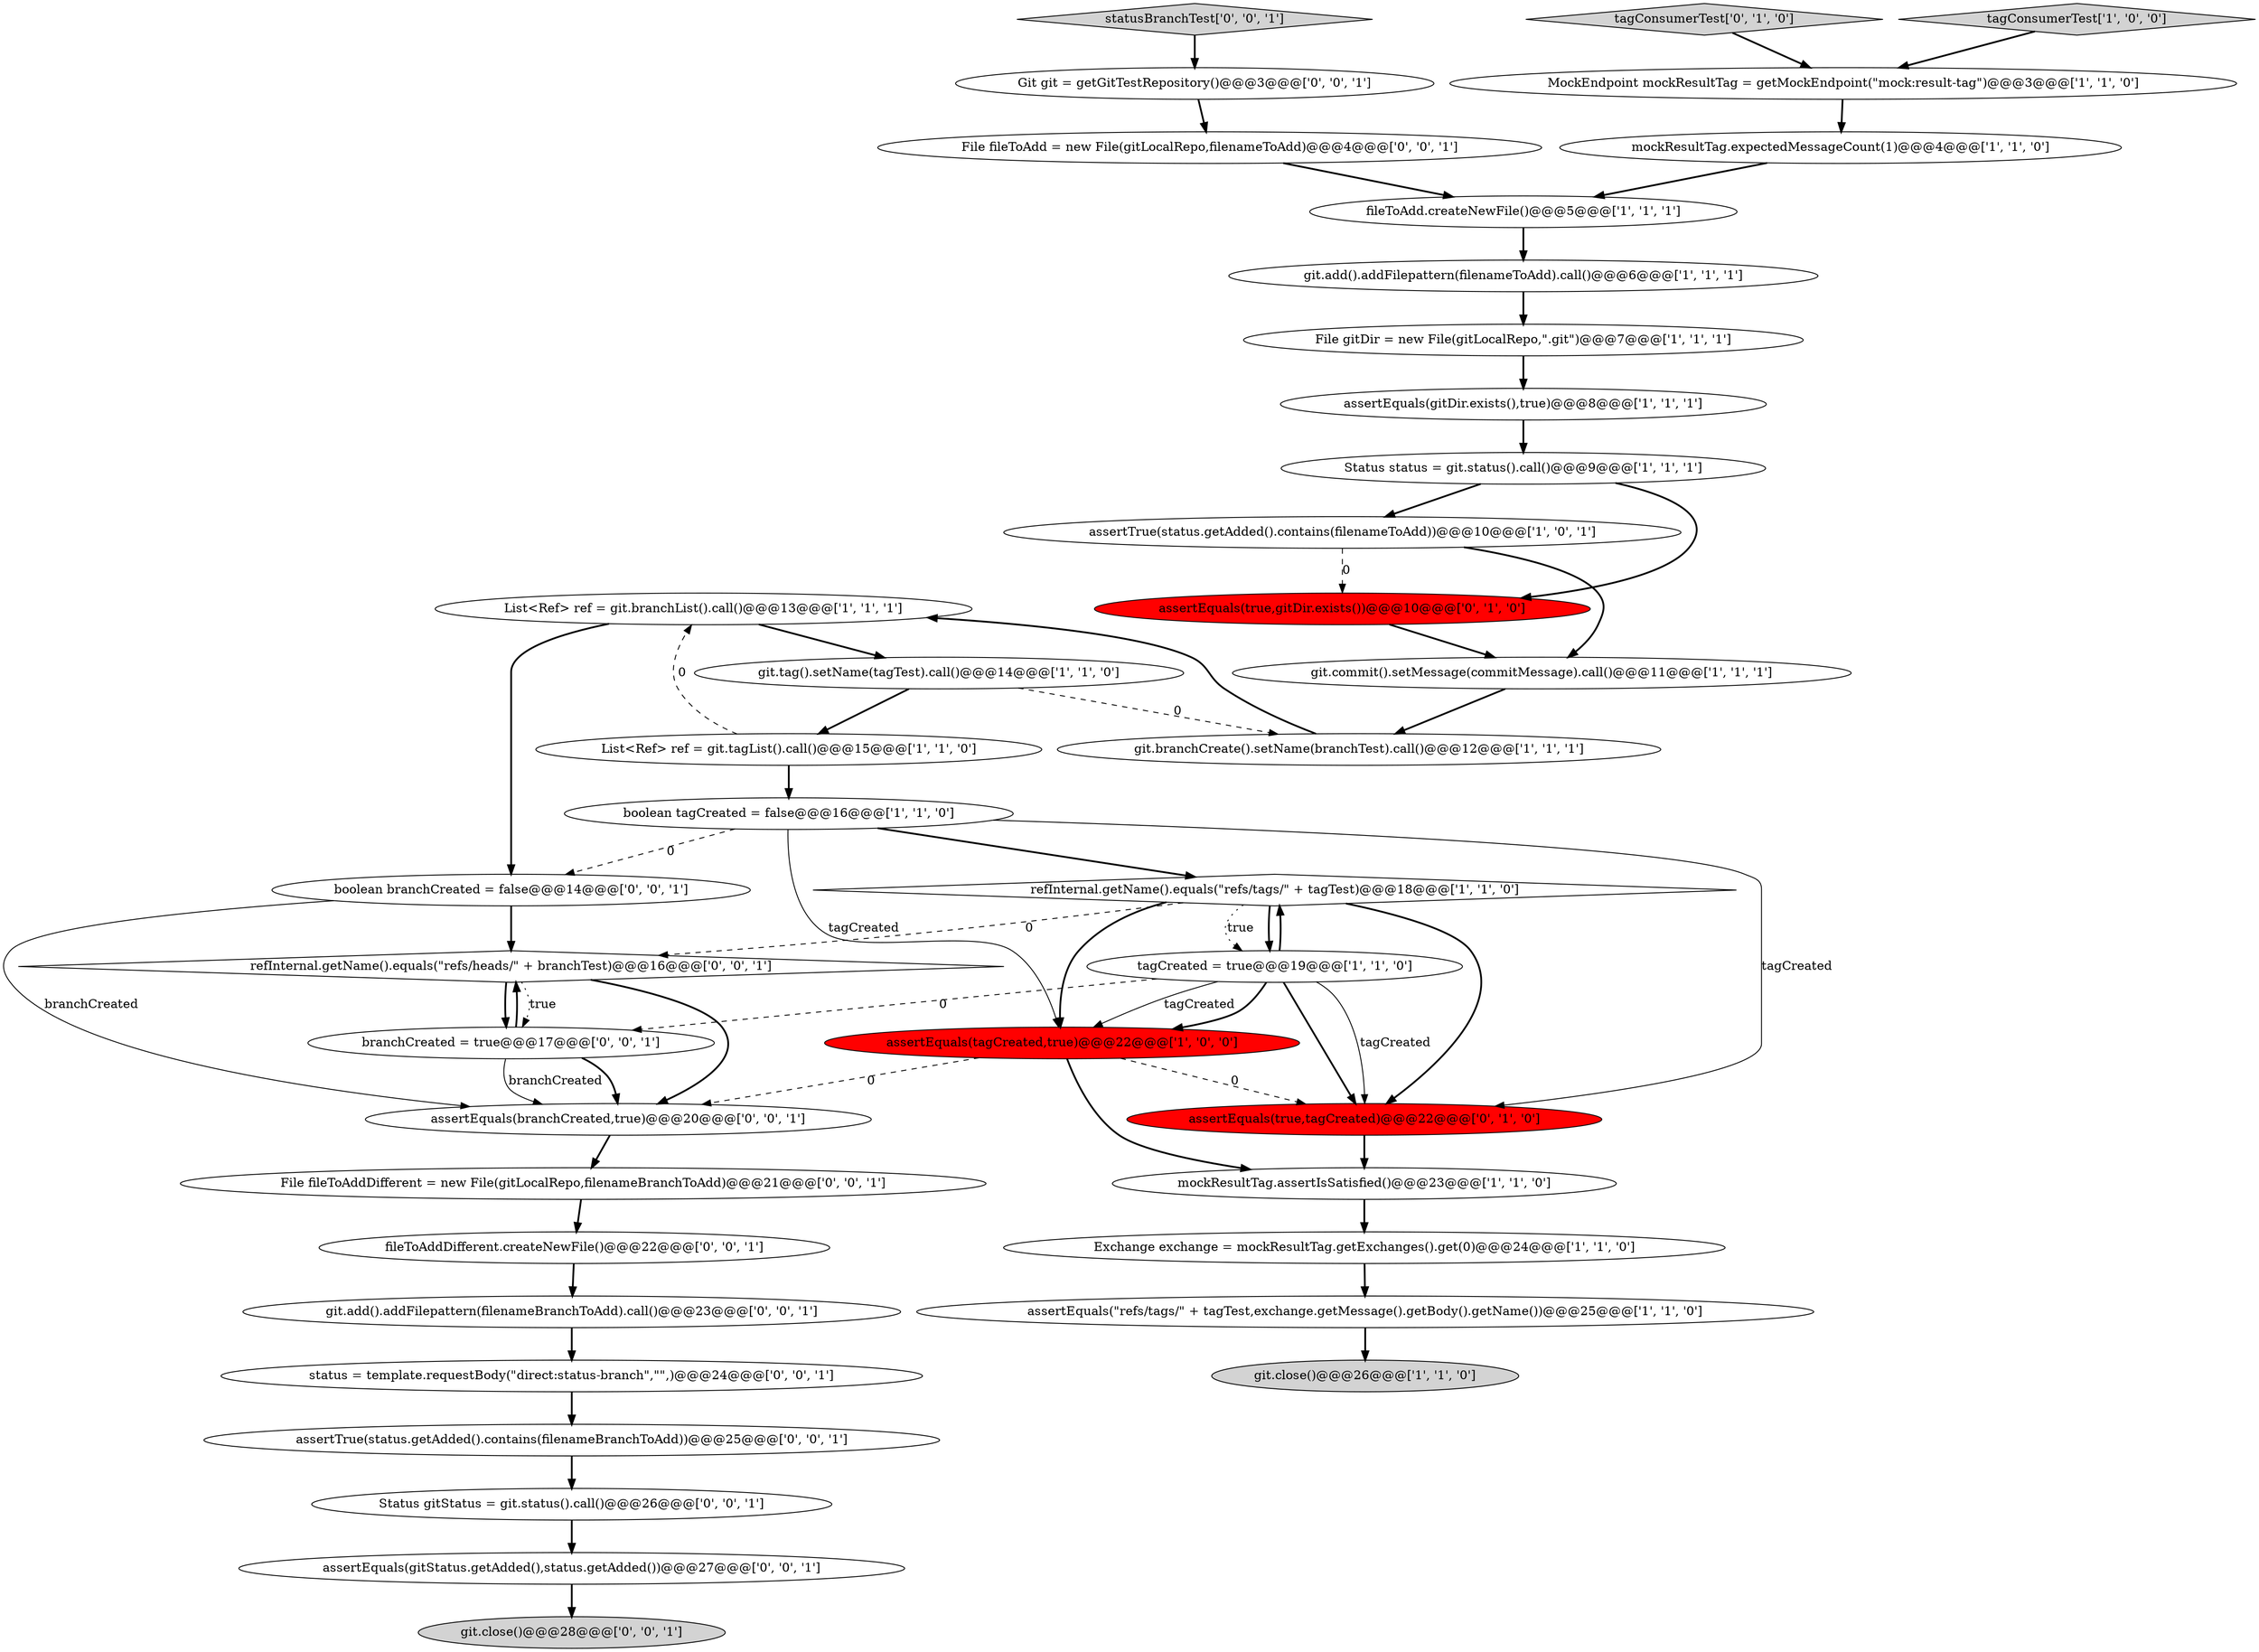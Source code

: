 digraph {
28 [style = filled, label = "Status gitStatus = git.status().call()@@@26@@@['0', '0', '1']", fillcolor = white, shape = ellipse image = "AAA0AAABBB3BBB"];
39 [style = filled, label = "assertEquals(branchCreated,true)@@@20@@@['0', '0', '1']", fillcolor = white, shape = ellipse image = "AAA0AAABBB3BBB"];
4 [style = filled, label = "git.branchCreate().setName(branchTest).call()@@@12@@@['1', '1', '1']", fillcolor = white, shape = ellipse image = "AAA0AAABBB1BBB"];
2 [style = filled, label = "boolean tagCreated = false@@@16@@@['1', '1', '0']", fillcolor = white, shape = ellipse image = "AAA0AAABBB1BBB"];
19 [style = filled, label = "tagCreated = true@@@19@@@['1', '1', '0']", fillcolor = white, shape = ellipse image = "AAA0AAABBB1BBB"];
10 [style = filled, label = "git.add().addFilepattern(filenameToAdd).call()@@@6@@@['1', '1', '1']", fillcolor = white, shape = ellipse image = "AAA0AAABBB1BBB"];
0 [style = filled, label = "assertEquals(tagCreated,true)@@@22@@@['1', '0', '0']", fillcolor = red, shape = ellipse image = "AAA1AAABBB1BBB"];
37 [style = filled, label = "fileToAddDifferent.createNewFile()@@@22@@@['0', '0', '1']", fillcolor = white, shape = ellipse image = "AAA0AAABBB3BBB"];
26 [style = filled, label = "refInternal.getName().equals(\"refs/heads/\" + branchTest)@@@16@@@['0', '0', '1']", fillcolor = white, shape = diamond image = "AAA0AAABBB3BBB"];
34 [style = filled, label = "git.close()@@@28@@@['0', '0', '1']", fillcolor = lightgray, shape = ellipse image = "AAA0AAABBB3BBB"];
8 [style = filled, label = "File gitDir = new File(gitLocalRepo,\".git\")@@@7@@@['1', '1', '1']", fillcolor = white, shape = ellipse image = "AAA0AAABBB1BBB"];
38 [style = filled, label = "Git git = getGitTestRepository()@@@3@@@['0', '0', '1']", fillcolor = white, shape = ellipse image = "AAA0AAABBB3BBB"];
27 [style = filled, label = "assertEquals(gitStatus.getAdded(),status.getAdded())@@@27@@@['0', '0', '1']", fillcolor = white, shape = ellipse image = "AAA0AAABBB3BBB"];
35 [style = filled, label = "git.add().addFilepattern(filenameBranchToAdd).call()@@@23@@@['0', '0', '1']", fillcolor = white, shape = ellipse image = "AAA0AAABBB3BBB"];
25 [style = filled, label = "File fileToAdd = new File(gitLocalRepo,filenameToAdd)@@@4@@@['0', '0', '1']", fillcolor = white, shape = ellipse image = "AAA0AAABBB3BBB"];
16 [style = filled, label = "MockEndpoint mockResultTag = getMockEndpoint(\"mock:result-tag\")@@@3@@@['1', '1', '0']", fillcolor = white, shape = ellipse image = "AAA0AAABBB1BBB"];
17 [style = filled, label = "List<Ref> ref = git.branchList().call()@@@13@@@['1', '1', '1']", fillcolor = white, shape = ellipse image = "AAA0AAABBB1BBB"];
13 [style = filled, label = "assertEquals(gitDir.exists(),true)@@@8@@@['1', '1', '1']", fillcolor = white, shape = ellipse image = "AAA0AAABBB1BBB"];
11 [style = filled, label = "List<Ref> ref = git.tagList().call()@@@15@@@['1', '1', '0']", fillcolor = white, shape = ellipse image = "AAA0AAABBB1BBB"];
29 [style = filled, label = "statusBranchTest['0', '0', '1']", fillcolor = lightgray, shape = diamond image = "AAA0AAABBB3BBB"];
1 [style = filled, label = "assertEquals(\"refs/tags/\" + tagTest,exchange.getMessage().getBody().getName())@@@25@@@['1', '1', '0']", fillcolor = white, shape = ellipse image = "AAA0AAABBB1BBB"];
14 [style = filled, label = "mockResultTag.expectedMessageCount(1)@@@4@@@['1', '1', '0']", fillcolor = white, shape = ellipse image = "AAA0AAABBB1BBB"];
21 [style = filled, label = "tagConsumerTest['1', '0', '0']", fillcolor = lightgray, shape = diamond image = "AAA0AAABBB1BBB"];
20 [style = filled, label = "git.close()@@@26@@@['1', '1', '0']", fillcolor = lightgray, shape = ellipse image = "AAA0AAABBB1BBB"];
6 [style = filled, label = "mockResultTag.assertIsSatisfied()@@@23@@@['1', '1', '0']", fillcolor = white, shape = ellipse image = "AAA0AAABBB1BBB"];
18 [style = filled, label = "Status status = git.status().call()@@@9@@@['1', '1', '1']", fillcolor = white, shape = ellipse image = "AAA0AAABBB1BBB"];
3 [style = filled, label = "git.commit().setMessage(commitMessage).call()@@@11@@@['1', '1', '1']", fillcolor = white, shape = ellipse image = "AAA0AAABBB1BBB"];
30 [style = filled, label = "status = template.requestBody(\"direct:status-branch\",\"\",)@@@24@@@['0', '0', '1']", fillcolor = white, shape = ellipse image = "AAA0AAABBB3BBB"];
31 [style = filled, label = "File fileToAddDifferent = new File(gitLocalRepo,filenameBranchToAdd)@@@21@@@['0', '0', '1']", fillcolor = white, shape = ellipse image = "AAA0AAABBB3BBB"];
32 [style = filled, label = "assertTrue(status.getAdded().contains(filenameBranchToAdd))@@@25@@@['0', '0', '1']", fillcolor = white, shape = ellipse image = "AAA0AAABBB3BBB"];
7 [style = filled, label = "Exchange exchange = mockResultTag.getExchanges().get(0)@@@24@@@['1', '1', '0']", fillcolor = white, shape = ellipse image = "AAA0AAABBB1BBB"];
33 [style = filled, label = "branchCreated = true@@@17@@@['0', '0', '1']", fillcolor = white, shape = ellipse image = "AAA0AAABBB3BBB"];
36 [style = filled, label = "boolean branchCreated = false@@@14@@@['0', '0', '1']", fillcolor = white, shape = ellipse image = "AAA0AAABBB3BBB"];
12 [style = filled, label = "assertTrue(status.getAdded().contains(filenameToAdd))@@@10@@@['1', '0', '1']", fillcolor = white, shape = ellipse image = "AAA0AAABBB1BBB"];
22 [style = filled, label = "assertEquals(true,gitDir.exists())@@@10@@@['0', '1', '0']", fillcolor = red, shape = ellipse image = "AAA1AAABBB2BBB"];
23 [style = filled, label = "tagConsumerTest['0', '1', '0']", fillcolor = lightgray, shape = diamond image = "AAA0AAABBB2BBB"];
9 [style = filled, label = "fileToAdd.createNewFile()@@@5@@@['1', '1', '1']", fillcolor = white, shape = ellipse image = "AAA0AAABBB1BBB"];
5 [style = filled, label = "refInternal.getName().equals(\"refs/tags/\" + tagTest)@@@18@@@['1', '1', '0']", fillcolor = white, shape = diamond image = "AAA0AAABBB1BBB"];
24 [style = filled, label = "assertEquals(true,tagCreated)@@@22@@@['0', '1', '0']", fillcolor = red, shape = ellipse image = "AAA1AAABBB2BBB"];
15 [style = filled, label = "git.tag().setName(tagTest).call()@@@14@@@['1', '1', '0']", fillcolor = white, shape = ellipse image = "AAA0AAABBB1BBB"];
31->37 [style = bold, label=""];
23->16 [style = bold, label=""];
7->1 [style = bold, label=""];
26->33 [style = dotted, label="true"];
4->17 [style = bold, label=""];
0->6 [style = bold, label=""];
5->26 [style = dashed, label="0"];
5->19 [style = dotted, label="true"];
25->9 [style = bold, label=""];
18->12 [style = bold, label=""];
1->20 [style = bold, label=""];
30->32 [style = bold, label=""];
2->24 [style = solid, label="tagCreated"];
36->26 [style = bold, label=""];
9->10 [style = bold, label=""];
8->13 [style = bold, label=""];
15->4 [style = dashed, label="0"];
11->17 [style = dashed, label="0"];
0->39 [style = dashed, label="0"];
19->24 [style = solid, label="tagCreated"];
3->4 [style = bold, label=""];
26->39 [style = bold, label=""];
11->2 [style = bold, label=""];
19->0 [style = bold, label=""];
33->26 [style = bold, label=""];
19->24 [style = bold, label=""];
22->3 [style = bold, label=""];
5->19 [style = bold, label=""];
19->5 [style = bold, label=""];
17->36 [style = bold, label=""];
36->39 [style = solid, label="branchCreated"];
18->22 [style = bold, label=""];
27->34 [style = bold, label=""];
15->11 [style = bold, label=""];
10->8 [style = bold, label=""];
5->0 [style = bold, label=""];
33->39 [style = bold, label=""];
2->36 [style = dashed, label="0"];
39->31 [style = bold, label=""];
5->24 [style = bold, label=""];
12->22 [style = dashed, label="0"];
17->15 [style = bold, label=""];
21->16 [style = bold, label=""];
38->25 [style = bold, label=""];
0->24 [style = dashed, label="0"];
16->14 [style = bold, label=""];
14->9 [style = bold, label=""];
29->38 [style = bold, label=""];
12->3 [style = bold, label=""];
28->27 [style = bold, label=""];
37->35 [style = bold, label=""];
2->0 [style = solid, label="tagCreated"];
6->7 [style = bold, label=""];
24->6 [style = bold, label=""];
19->33 [style = dashed, label="0"];
26->33 [style = bold, label=""];
35->30 [style = bold, label=""];
32->28 [style = bold, label=""];
33->39 [style = solid, label="branchCreated"];
19->0 [style = solid, label="tagCreated"];
13->18 [style = bold, label=""];
2->5 [style = bold, label=""];
}
